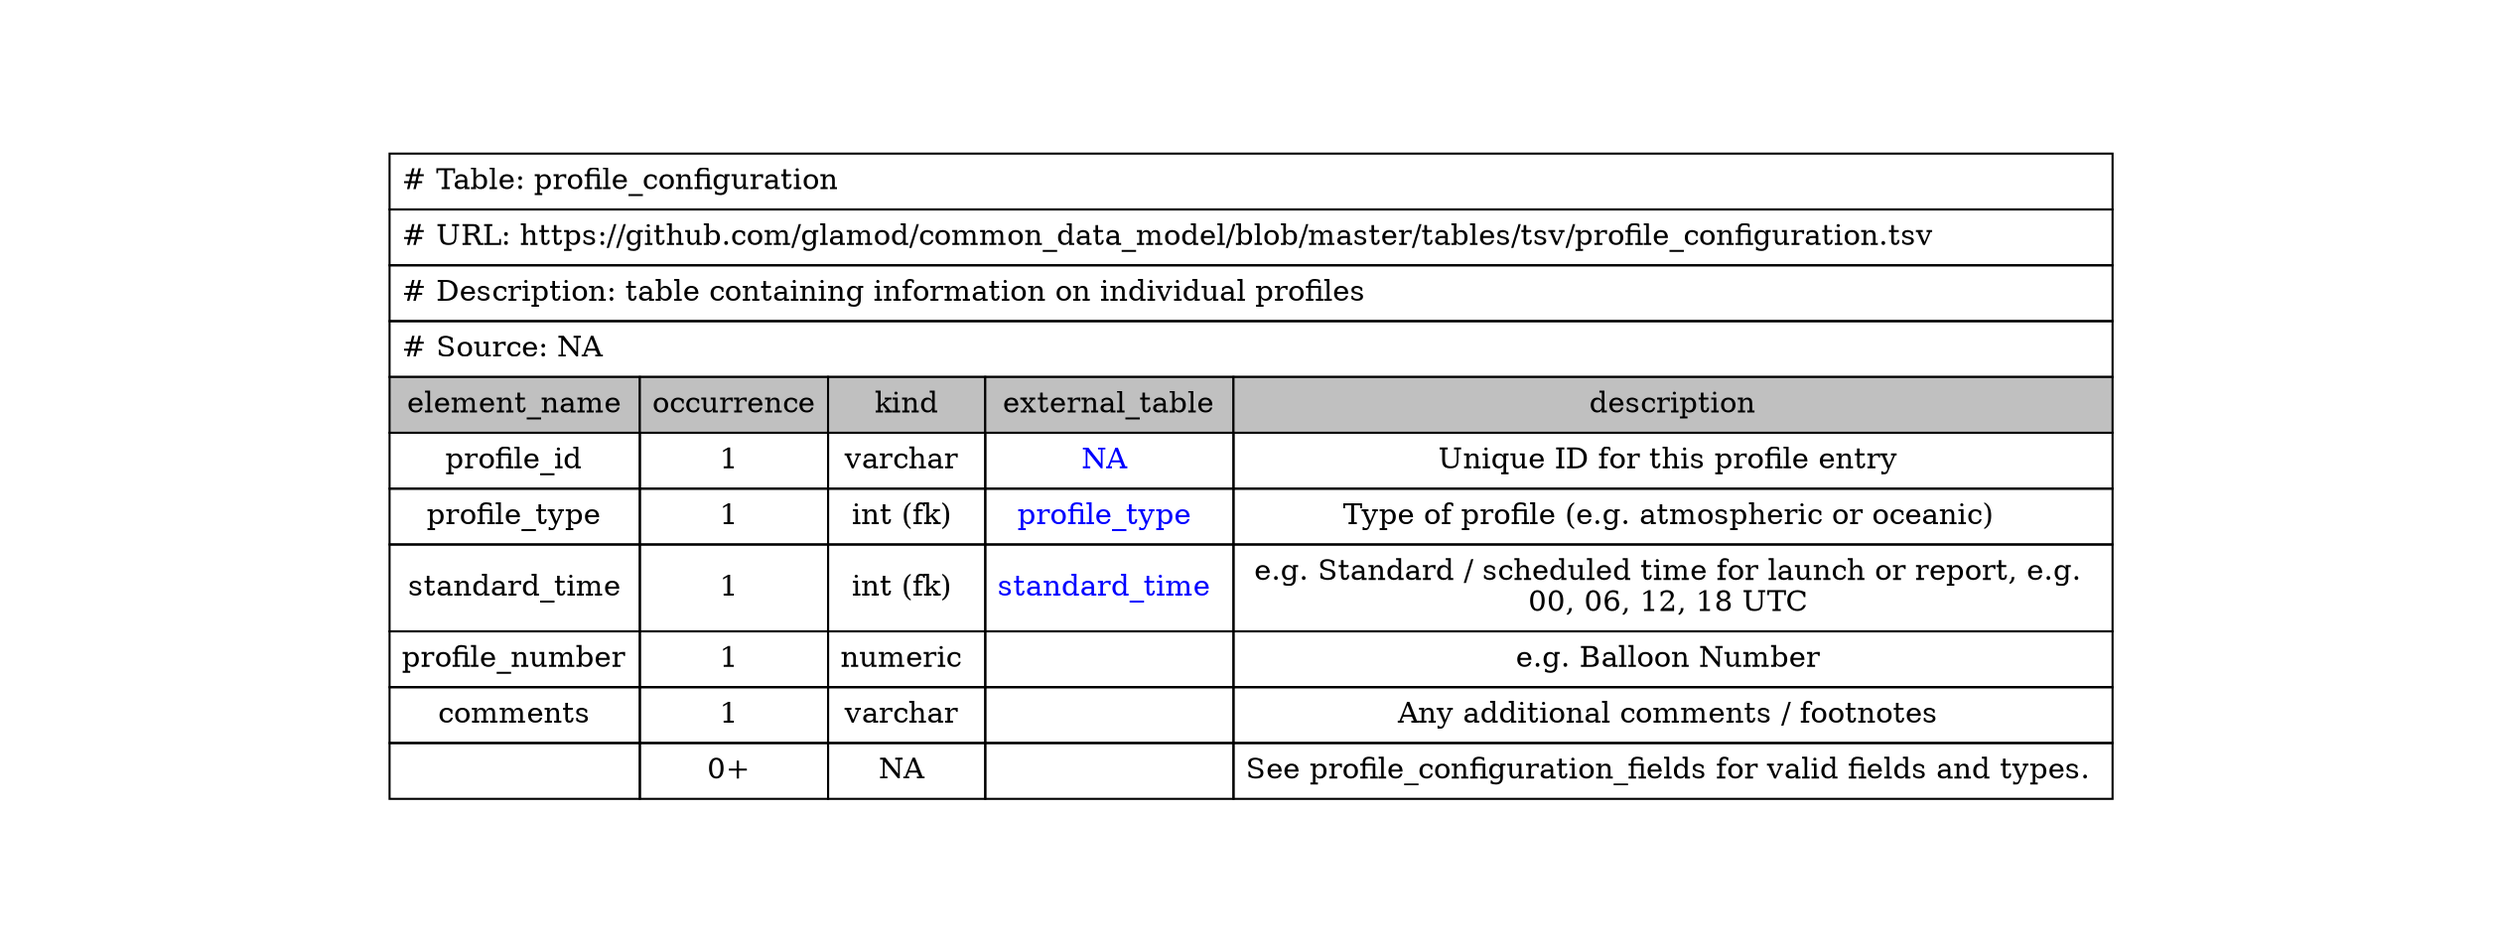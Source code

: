 digraph profile_configuration {
node [color=white]
profile_configuration [label=<<TABLE BORDER="0" CELLBORDER="1" CELLSPACING="0" CELLPADDING="5" COLOR="BLACK">
<TR><TD COLSPAN="5" ALIGN="left" PORT="head"># Table: profile_configuration</TD></TR>
<TR><TD COLSPAN="5" ALIGN="left"># URL: https://github.com/glamod/common_data_model/blob/master/tables/tsv/profile_configuration.tsv</TD></TR>
<TR><TD ALIGN="left" COLSPAN="5"># Description: table containing information on individual profiles				</TD></TR>
<TR><TD ALIGN="left" COLSPAN="5"># Source: NA</TD></TR>
<TR><TD BGCOLOR="GRAY">element_name</TD><TD BGCOLOR="GRAY">occurrence</TD><TD BGCOLOR="GRAY">kind</TD><TD BGCOLOR="GRAY">external_table</TD><TD BGCOLOR="GRAY">description</TD></TR>
<TR><TD PORT="profile_idL">profile_id</TD><TD>1 </TD><TD>varchar </TD><TD HREF="https://github.com/glamod/common_data_model/blob/master/tables/tsv/NA.tsv"><FONT color="blue">NA </FONT></TD><TD PORT="profile_idR">Unique ID for this profile entry </TD></TR>
<TR><TD PORT="profile_typeL">profile_type</TD><TD>1 </TD><TD>int (fk) </TD><TD HREF="https://github.com/glamod/common_data_model/blob/master/tables/tsv/profile_type.tsv"><FONT color="blue">profile_type </FONT></TD><TD PORT="profile_typeR">Type of profile (e.g. atmospheric or oceanic) </TD></TR>
<TR><TD PORT="standard_timeL">standard_time</TD><TD>1 </TD><TD>int (fk) </TD><TD HREF="https://github.com/glamod/common_data_model/blob/master/tables/tsv/standard_time.tsv"><FONT color="blue">standard_time </FONT></TD><TD PORT="standard_timeR">e.g. Standard / scheduled time for launch or report, e.g. <BR/>00, 06, 12, 18 UTC </TD></TR>
<TR><TD PORT="profile_numberL">profile_number</TD><TD>1 </TD><TD>numeric </TD><TD></TD><TD PORT="profile_numberR">e.g. Balloon Number </TD></TR>
<TR><TD PORT="commentsL">comments</TD><TD>1 </TD><TD>varchar </TD><TD></TD><TD PORT="commentsR">Any additional comments / footnotes </TD></TR>
<TR><TD PORT="L"></TD><TD>0+ </TD><TD>NA </TD><TD></TD><TD PORT="R">See profile_configuration_fields for valid fields and types. </TD></TR>
</TABLE>>];
}
